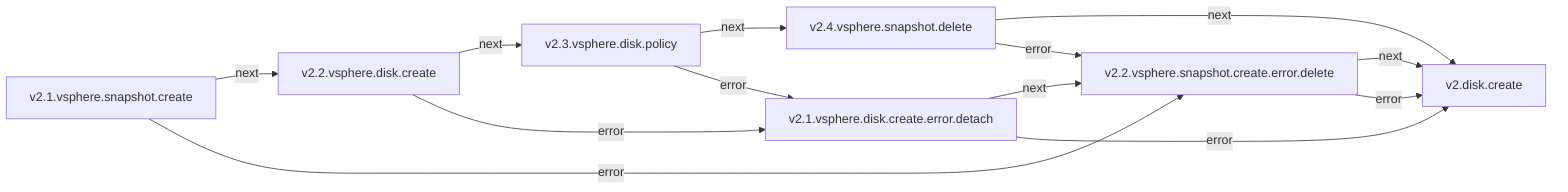 graph LR
  v2.1.vsphere.snapshot.create -->|next| v2.2.vsphere.disk.create
  v2.1.vsphere.snapshot.create -->|error| v2.2.vsphere.snapshot.create.error.delete
  v2.2.vsphere.disk.create -->|next| v2.3.vsphere.disk.policy
  v2.2.vsphere.disk.create -->|error| v2.1.vsphere.disk.create.error.detach
  v2.3.vsphere.disk.policy -->|next| v2.4.vsphere.snapshot.delete
  v2.3.vsphere.disk.policy -->|error| v2.1.vsphere.disk.create.error.detach
  v2.4.vsphere.snapshot.delete -->|next| v2.disk.create
  v2.4.vsphere.snapshot.delete -->|error| v2.2.vsphere.snapshot.create.error.delete
  v2.1.vsphere.disk.create.error.detach -->|next| v2.2.vsphere.snapshot.create.error.delete
  v2.1.vsphere.disk.create.error.detach -->|error| v2.disk.create
  v2.2.vsphere.snapshot.create.error.delete -->|next| v2.disk.create
  v2.2.vsphere.snapshot.create.error.delete -->|error| v2.disk.create